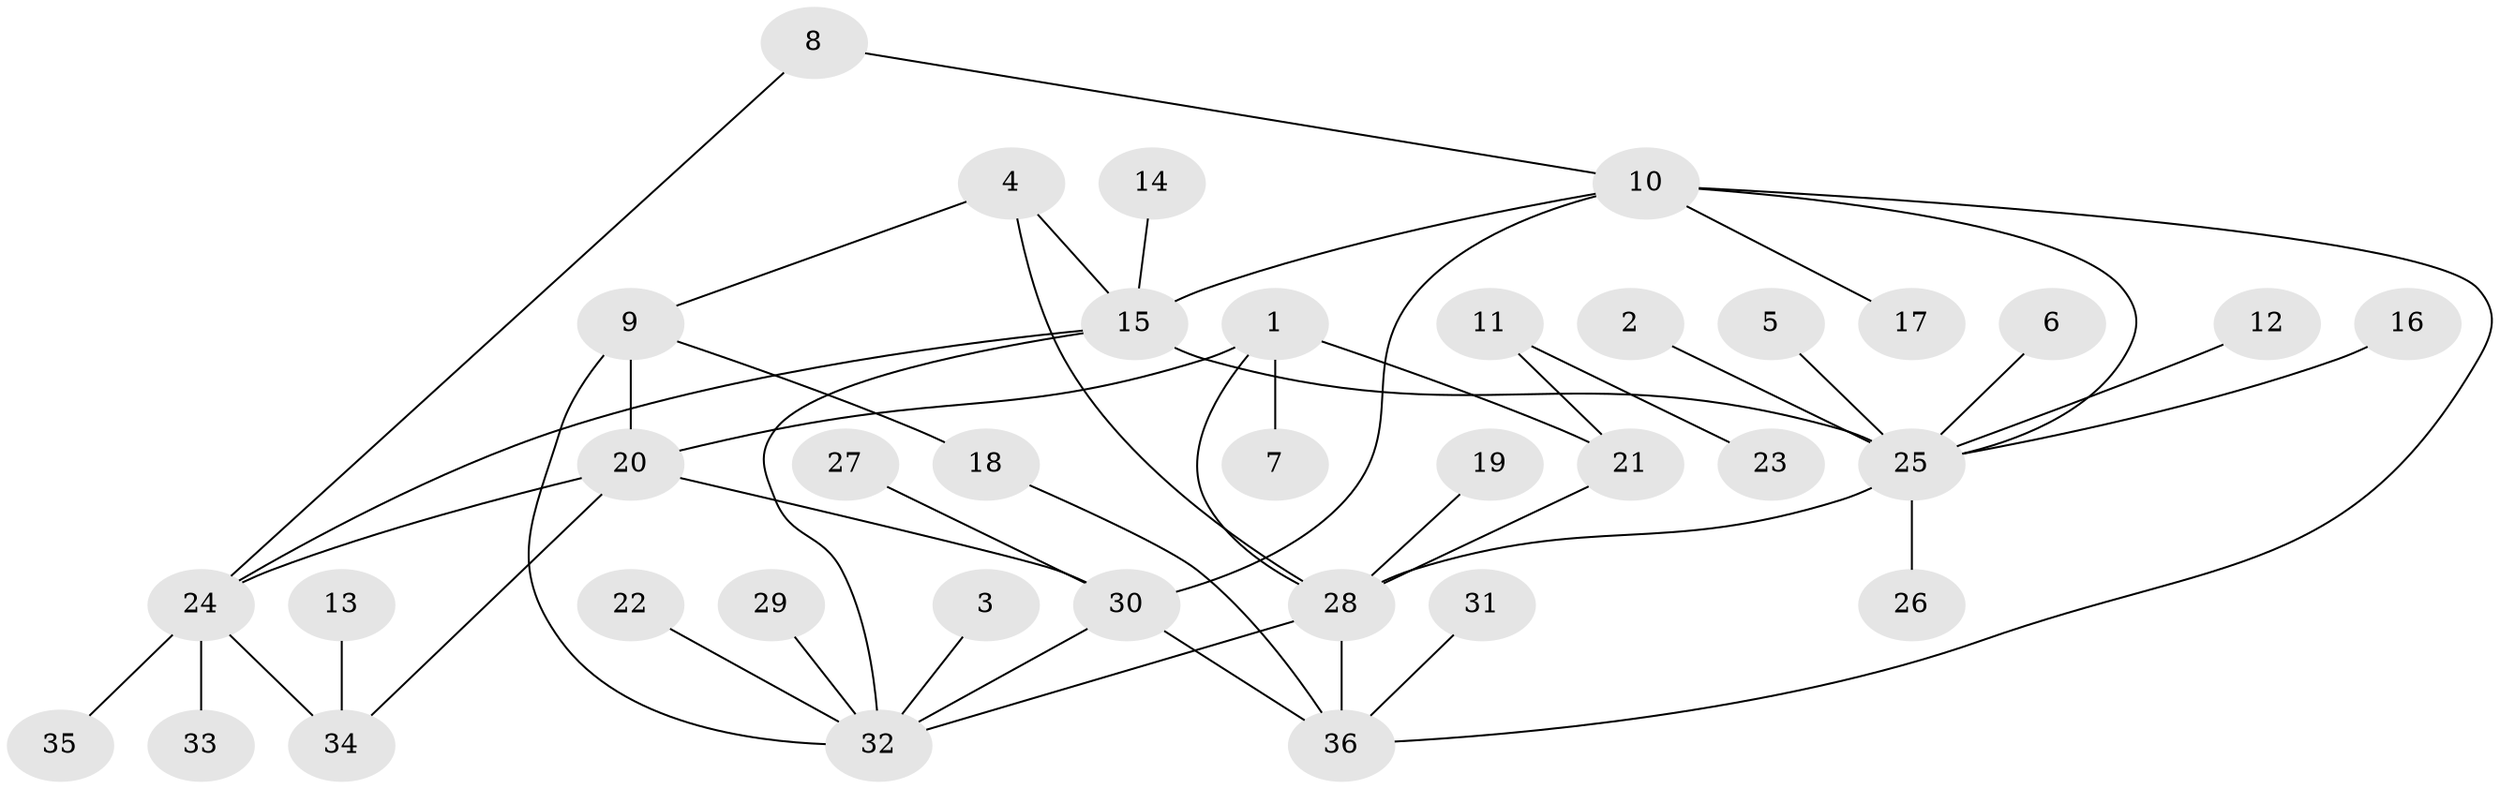 // original degree distribution, {5: 0.027777777777777776, 12: 0.013888888888888888, 4: 0.05555555555555555, 8: 0.041666666666666664, 7: 0.027777777777777776, 6: 0.013888888888888888, 3: 0.041666666666666664, 10: 0.013888888888888888, 9: 0.013888888888888888, 2: 0.16666666666666666, 1: 0.5833333333333334}
// Generated by graph-tools (version 1.1) at 2025/02/03/09/25 03:02:42]
// undirected, 36 vertices, 49 edges
graph export_dot {
graph [start="1"]
  node [color=gray90,style=filled];
  1;
  2;
  3;
  4;
  5;
  6;
  7;
  8;
  9;
  10;
  11;
  12;
  13;
  14;
  15;
  16;
  17;
  18;
  19;
  20;
  21;
  22;
  23;
  24;
  25;
  26;
  27;
  28;
  29;
  30;
  31;
  32;
  33;
  34;
  35;
  36;
  1 -- 7 [weight=1.0];
  1 -- 20 [weight=1.0];
  1 -- 21 [weight=1.0];
  1 -- 28 [weight=1.0];
  2 -- 25 [weight=1.0];
  3 -- 32 [weight=1.0];
  4 -- 9 [weight=1.0];
  4 -- 15 [weight=1.0];
  4 -- 28 [weight=1.0];
  5 -- 25 [weight=1.0];
  6 -- 25 [weight=1.0];
  8 -- 10 [weight=1.0];
  8 -- 24 [weight=1.0];
  9 -- 18 [weight=1.0];
  9 -- 20 [weight=1.0];
  9 -- 32 [weight=2.0];
  10 -- 15 [weight=1.0];
  10 -- 17 [weight=1.0];
  10 -- 25 [weight=1.0];
  10 -- 30 [weight=1.0];
  10 -- 36 [weight=1.0];
  11 -- 21 [weight=1.0];
  11 -- 23 [weight=1.0];
  12 -- 25 [weight=1.0];
  13 -- 34 [weight=1.0];
  14 -- 15 [weight=1.0];
  15 -- 24 [weight=1.0];
  15 -- 25 [weight=2.0];
  15 -- 32 [weight=1.0];
  16 -- 25 [weight=1.0];
  18 -- 36 [weight=1.0];
  19 -- 28 [weight=1.0];
  20 -- 24 [weight=1.0];
  20 -- 30 [weight=1.0];
  20 -- 34 [weight=1.0];
  21 -- 28 [weight=1.0];
  22 -- 32 [weight=1.0];
  24 -- 33 [weight=1.0];
  24 -- 34 [weight=1.0];
  24 -- 35 [weight=1.0];
  25 -- 26 [weight=1.0];
  25 -- 28 [weight=1.0];
  27 -- 30 [weight=1.0];
  28 -- 32 [weight=1.0];
  28 -- 36 [weight=1.0];
  29 -- 32 [weight=1.0];
  30 -- 32 [weight=2.0];
  30 -- 36 [weight=1.0];
  31 -- 36 [weight=1.0];
}
